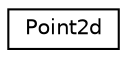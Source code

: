 digraph "Graphical Class Hierarchy"
{
 // LATEX_PDF_SIZE
  edge [fontname="Helvetica",fontsize="10",labelfontname="Helvetica",labelfontsize="10"];
  node [fontname="Helvetica",fontsize="10",shape=record];
  rankdir="LR";
  Node0 [label="Point2d",height=0.2,width=0.4,color="black", fillcolor="white", style="filled",URL="$structPoint2d.html",tooltip=" "];
}
